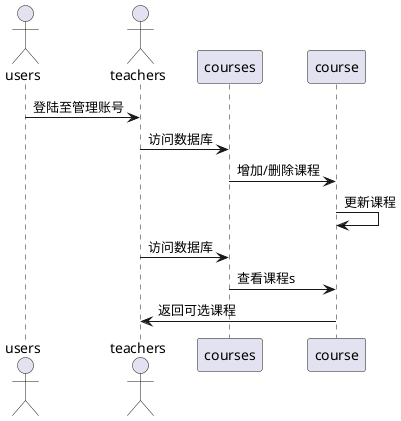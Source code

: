 @startuml
actor users
actor teachers
users -> teachers: 登陆至管理账号
teachers -> courses: 访问数据库
courses -> course:增加/删除课程
course -> course:更新课程
teachers -> courses: 访问数据库
courses -> course:查看课程s
course -> teachers:返回可选课程
@enduml